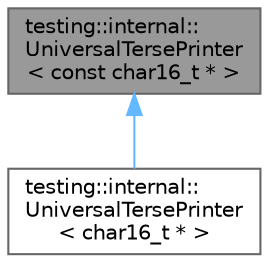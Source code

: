 digraph "testing::internal::UniversalTersePrinter&lt; const char16_t * &gt;"
{
 // LATEX_PDF_SIZE
  bgcolor="transparent";
  edge [fontname=Helvetica,fontsize=10,labelfontname=Helvetica,labelfontsize=10];
  node [fontname=Helvetica,fontsize=10,shape=box,height=0.2,width=0.4];
  Node1 [id="Node000001",label="testing::internal::\lUniversalTersePrinter\l\< const char16_t * \>",height=0.2,width=0.4,color="gray40", fillcolor="grey60", style="filled", fontcolor="black",tooltip=" "];
  Node1 -> Node2 [id="edge1_Node000001_Node000002",dir="back",color="steelblue1",style="solid",tooltip=" "];
  Node2 [id="Node000002",label="testing::internal::\lUniversalTersePrinter\l\< char16_t * \>",height=0.2,width=0.4,color="gray40", fillcolor="white", style="filled",URL="$classtesting_1_1internal_1_1UniversalTersePrinter_3_01char16__t_01_5_01_4.html",tooltip=" "];
}
